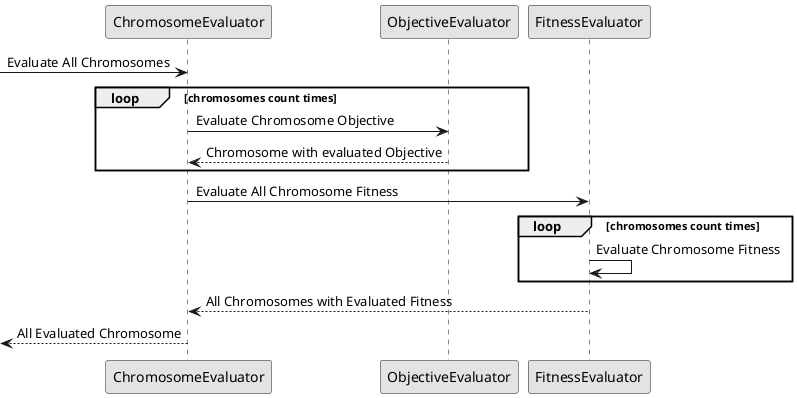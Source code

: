 @startuml
skinparam monochrome true
[-> ChromosomeEvaluator: Evaluate All Chromosomes
loop chromosomes count times
    ChromosomeEvaluator -> ObjectiveEvaluator: Evaluate Chromosome Objective
    ObjectiveEvaluator --> ChromosomeEvaluator: Chromosome with evaluated Objective
end
ChromosomeEvaluator -> FitnessEvaluator: Evaluate All Chromosome Fitness
loop chromosomes count times
    FitnessEvaluator -> FitnessEvaluator: Evaluate Chromosome Fitness
end
FitnessEvaluator --> ChromosomeEvaluator: All Chromosomes with Evaluated Fitness
[<-- ChromosomeEvaluator: All Evaluated Chromosome
@enduml